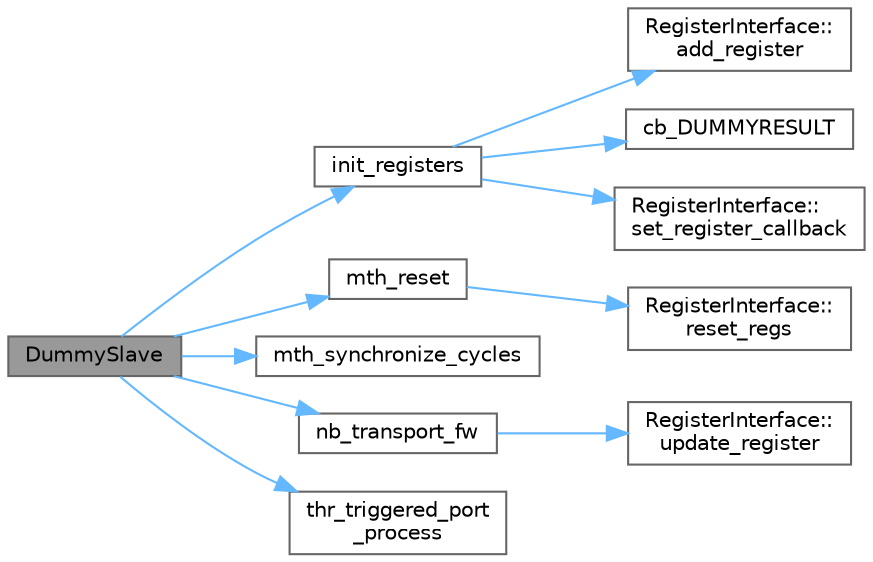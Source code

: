digraph "DummySlave"
{
 // LATEX_PDF_SIZE
  bgcolor="transparent";
  edge [fontname=Helvetica,fontsize=10,labelfontname=Helvetica,labelfontsize=10];
  node [fontname=Helvetica,fontsize=10,shape=box,height=0.2,width=0.4];
  rankdir="LR";
  Node1 [id="Node000001",label="DummySlave",height=0.2,width=0.4,color="gray40", fillcolor="grey60", style="filled", fontcolor="black",tooltip=" "];
  Node1 -> Node2 [id="edge1_Node000001_Node000002",color="steelblue1",style="solid",tooltip=" "];
  Node2 [id="Node000002",label="init_registers",height=0.2,width=0.4,color="grey40", fillcolor="white", style="filled",URL="$class_dummy_slave.html#a1cf609a2603fd853aa7095c8fc2a9e1d",tooltip=" "];
  Node2 -> Node3 [id="edge2_Node000002_Node000003",color="steelblue1",style="solid",tooltip=" "];
  Node3 [id="Node000003",label="RegisterInterface::\ladd_register",height=0.2,width=0.4,color="grey40", fillcolor="white", style="filled",URL="$class_register_interface.html#a544746f8c38d589652fd7adf41227a47",tooltip=" "];
  Node2 -> Node4 [id="edge3_Node000002_Node000004",color="steelblue1",style="solid",tooltip=" "];
  Node4 [id="Node000004",label="cb_DUMMYRESULT",height=0.2,width=0.4,color="grey40", fillcolor="white", style="filled",URL="$class_dummy_slave.html#aebeedbb375cc4d723d9b0d221ab027cb",tooltip=" "];
  Node2 -> Node5 [id="edge4_Node000002_Node000005",color="steelblue1",style="solid",tooltip=" "];
  Node5 [id="Node000005",label="RegisterInterface::\lset_register_callback",height=0.2,width=0.4,color="grey40", fillcolor="white", style="filled",URL="$class_register_interface.html#a58b7a47531113e57149c88a61d91830d",tooltip=" "];
  Node1 -> Node6 [id="edge5_Node000001_Node000006",color="steelblue1",style="solid",tooltip=" "];
  Node6 [id="Node000006",label="mth_reset",height=0.2,width=0.4,color="grey40", fillcolor="white", style="filled",URL="$class_dummy_slave.html#a23141eed3303128f9bc12f17bb2cde3c",tooltip=" "];
  Node6 -> Node7 [id="edge6_Node000006_Node000007",color="steelblue1",style="solid",tooltip=" "];
  Node7 [id="Node000007",label="RegisterInterface::\lreset_regs",height=0.2,width=0.4,color="grey40", fillcolor="white", style="filled",URL="$class_register_interface.html#ae9e5a36897056f14f1f6eb742cba6ff6",tooltip=" "];
  Node1 -> Node8 [id="edge7_Node000001_Node000008",color="steelblue1",style="solid",tooltip=" "];
  Node8 [id="Node000008",label="mth_synchronize_cycles",height=0.2,width=0.4,color="grey40", fillcolor="white", style="filled",URL="$class_dummy_slave.html#ad14ba1bdba16c5566fe9497cf2231002",tooltip=" "];
  Node1 -> Node9 [id="edge8_Node000001_Node000009",color="steelblue1",style="solid",tooltip=" "];
  Node9 [id="Node000009",label="nb_transport_fw",height=0.2,width=0.4,color="grey40", fillcolor="white", style="filled",URL="$class_dummy_slave.html#a882a19a1d4962f1024c218c07e8e0289",tooltip=" "];
  Node9 -> Node10 [id="edge9_Node000009_Node000010",color="steelblue1",style="solid",tooltip=" "];
  Node10 [id="Node000010",label="RegisterInterface::\lupdate_register",height=0.2,width=0.4,color="grey40", fillcolor="white", style="filled",URL="$class_register_interface.html#ab074287fb1d8088234264f3400d8c8eb",tooltip=" "];
  Node1 -> Node11 [id="edge10_Node000001_Node000011",color="steelblue1",style="solid",tooltip=" "];
  Node11 [id="Node000011",label="thr_triggered_port\l_process",height=0.2,width=0.4,color="grey40", fillcolor="white", style="filled",URL="$class_dummy_slave.html#a53a30b6827abcc657b635842e3ead98c",tooltip=" "];
}
